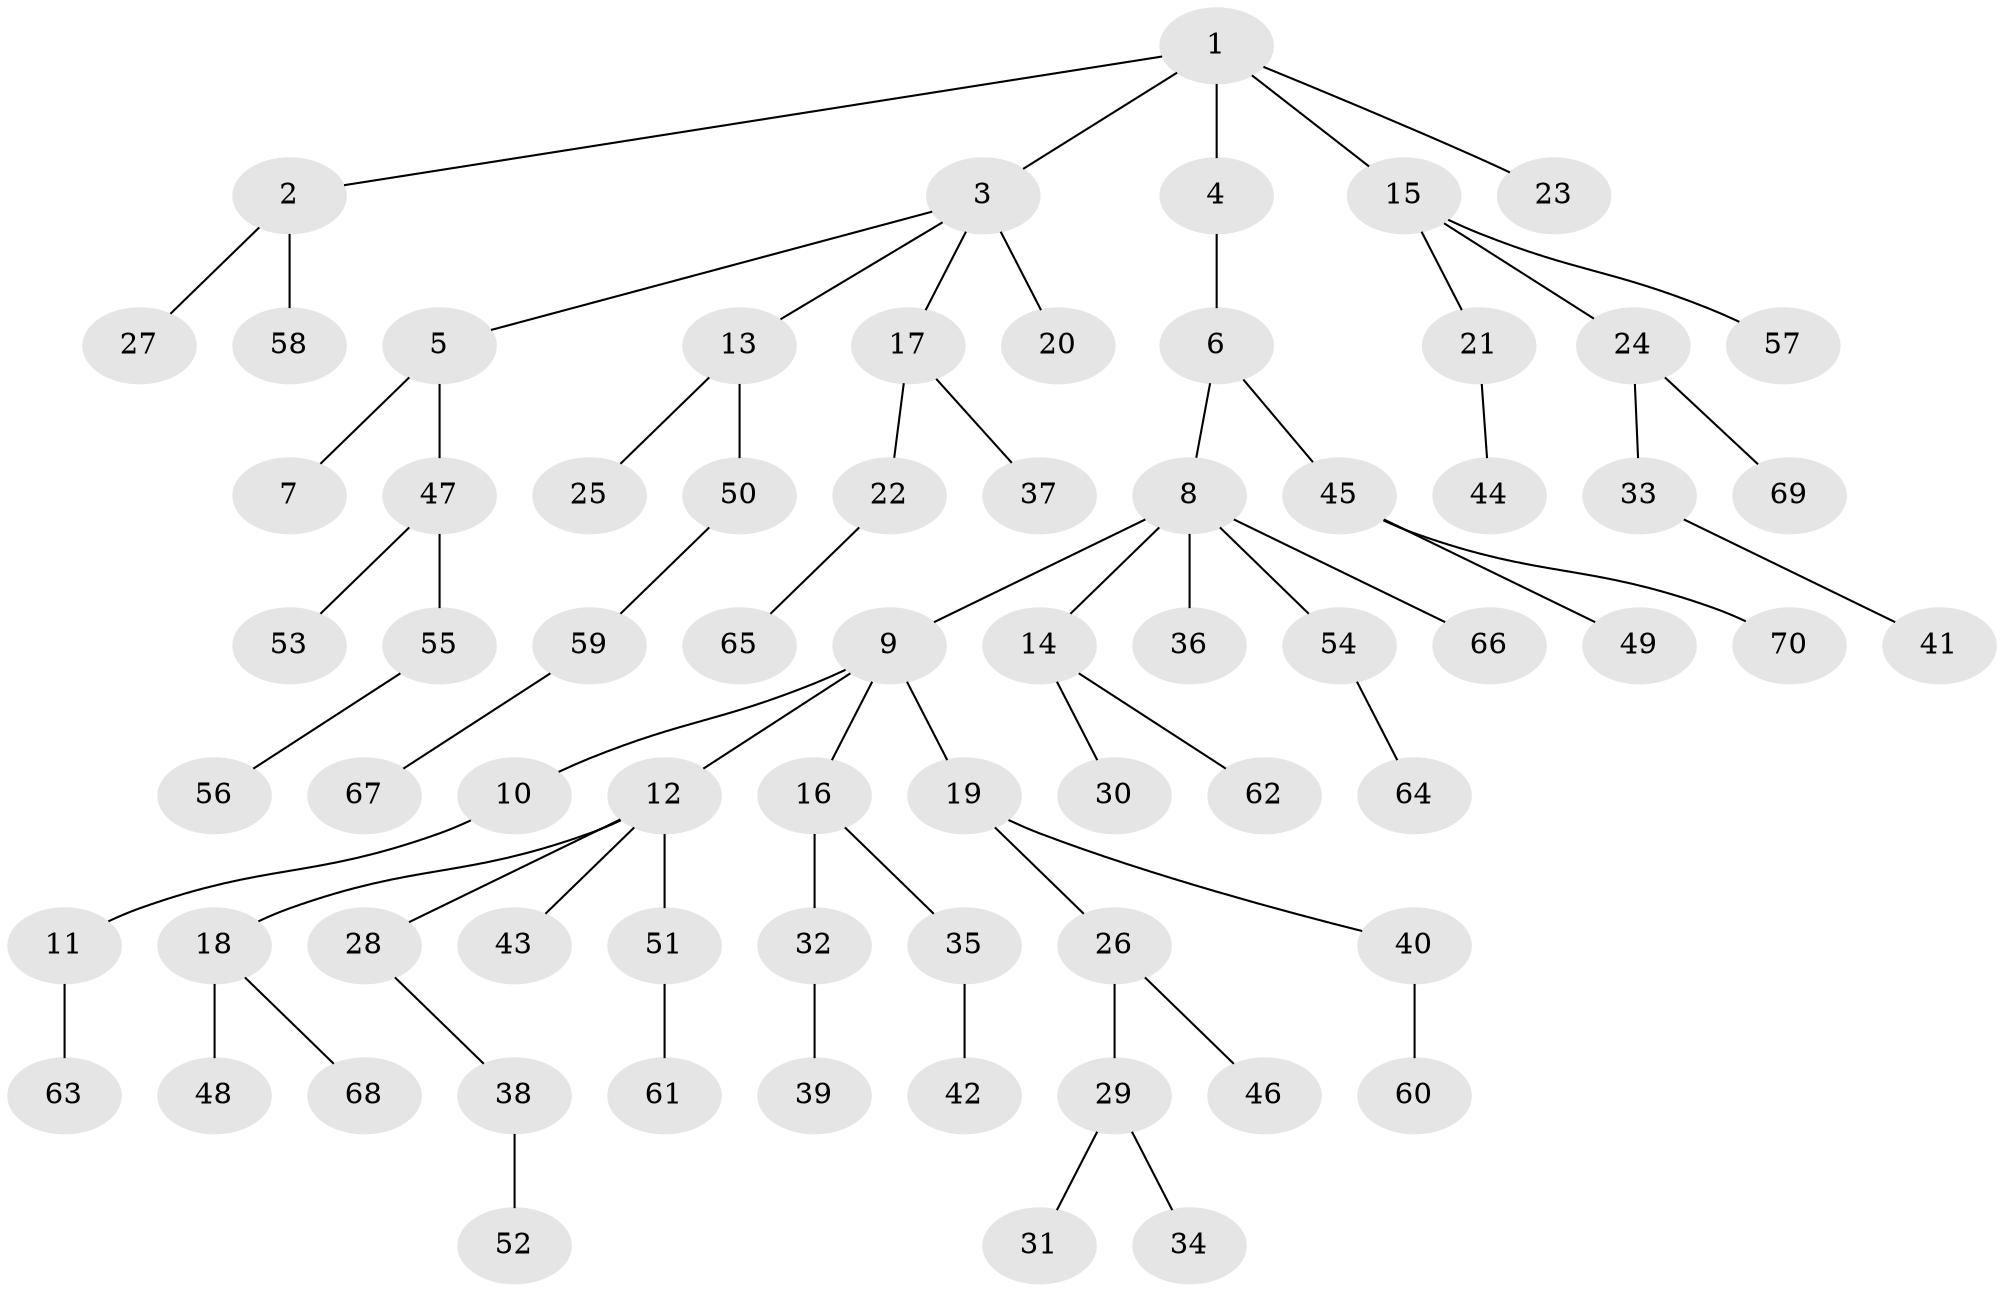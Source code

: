 // original degree distribution, {6: 0.02857142857142857, 4: 0.06428571428571428, 3: 0.14285714285714285, 7: 0.007142857142857143, 2: 0.2642857142857143, 5: 0.014285714285714285, 1: 0.4785714285714286}
// Generated by graph-tools (version 1.1) at 2025/36/03/09/25 02:36:47]
// undirected, 70 vertices, 69 edges
graph export_dot {
graph [start="1"]
  node [color=gray90,style=filled];
  1;
  2;
  3;
  4;
  5;
  6;
  7;
  8;
  9;
  10;
  11;
  12;
  13;
  14;
  15;
  16;
  17;
  18;
  19;
  20;
  21;
  22;
  23;
  24;
  25;
  26;
  27;
  28;
  29;
  30;
  31;
  32;
  33;
  34;
  35;
  36;
  37;
  38;
  39;
  40;
  41;
  42;
  43;
  44;
  45;
  46;
  47;
  48;
  49;
  50;
  51;
  52;
  53;
  54;
  55;
  56;
  57;
  58;
  59;
  60;
  61;
  62;
  63;
  64;
  65;
  66;
  67;
  68;
  69;
  70;
  1 -- 2 [weight=1.0];
  1 -- 3 [weight=2.0];
  1 -- 4 [weight=1.0];
  1 -- 15 [weight=1.0];
  1 -- 23 [weight=2.0];
  2 -- 27 [weight=1.0];
  2 -- 58 [weight=1.0];
  3 -- 5 [weight=1.0];
  3 -- 13 [weight=1.0];
  3 -- 17 [weight=1.0];
  3 -- 20 [weight=1.0];
  4 -- 6 [weight=1.0];
  5 -- 7 [weight=2.0];
  5 -- 47 [weight=1.0];
  6 -- 8 [weight=1.0];
  6 -- 45 [weight=1.0];
  8 -- 9 [weight=1.0];
  8 -- 14 [weight=1.0];
  8 -- 36 [weight=1.0];
  8 -- 54 [weight=1.0];
  8 -- 66 [weight=1.0];
  9 -- 10 [weight=1.0];
  9 -- 12 [weight=1.0];
  9 -- 16 [weight=1.0];
  9 -- 19 [weight=1.0];
  10 -- 11 [weight=1.0];
  11 -- 63 [weight=1.0];
  12 -- 18 [weight=1.0];
  12 -- 28 [weight=1.0];
  12 -- 43 [weight=1.0];
  12 -- 51 [weight=1.0];
  13 -- 25 [weight=1.0];
  13 -- 50 [weight=1.0];
  14 -- 30 [weight=2.0];
  14 -- 62 [weight=1.0];
  15 -- 21 [weight=1.0];
  15 -- 24 [weight=1.0];
  15 -- 57 [weight=1.0];
  16 -- 32 [weight=1.0];
  16 -- 35 [weight=1.0];
  17 -- 22 [weight=1.0];
  17 -- 37 [weight=1.0];
  18 -- 48 [weight=3.0];
  18 -- 68 [weight=1.0];
  19 -- 26 [weight=1.0];
  19 -- 40 [weight=1.0];
  21 -- 44 [weight=1.0];
  22 -- 65 [weight=1.0];
  24 -- 33 [weight=1.0];
  24 -- 69 [weight=1.0];
  26 -- 29 [weight=2.0];
  26 -- 46 [weight=1.0];
  28 -- 38 [weight=1.0];
  29 -- 31 [weight=1.0];
  29 -- 34 [weight=1.0];
  32 -- 39 [weight=1.0];
  33 -- 41 [weight=1.0];
  35 -- 42 [weight=1.0];
  38 -- 52 [weight=1.0];
  40 -- 60 [weight=2.0];
  45 -- 49 [weight=1.0];
  45 -- 70 [weight=1.0];
  47 -- 53 [weight=1.0];
  47 -- 55 [weight=1.0];
  50 -- 59 [weight=1.0];
  51 -- 61 [weight=1.0];
  54 -- 64 [weight=1.0];
  55 -- 56 [weight=1.0];
  59 -- 67 [weight=1.0];
}
